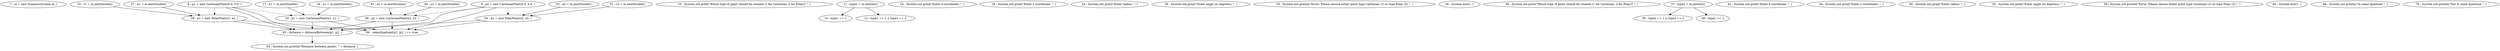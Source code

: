 digraph G {
"7 : in = new Scanner(System.in, )"
"8 : p1 = new CartesianPoint(0.0, 0.0, )"
"8 : p1 = new CartesianPoint(0.0, 0.0, )" -> "62 : distance = distanceBetween(p1, p2, )"
"8 : p1 = new CartesianPoint(0.0, 0.0, )" -> "64 : sameQuadrant(p1, p2, ) == true"
"8 : p1 = new CartesianPoint(0.0, 0.0, )" -> "28 : p1 = new PolarPoint(r1, a1, )" [style=dashed]
"8 : p1 = new CartesianPoint(0.0, 0.0, )" -> "20 : p1 = new CartesianPoint(x1, y1, )" [style=dashed]
"9 : p2 = new CartesianPoint(0.0, 0.0, )"
"9 : p2 = new CartesianPoint(0.0, 0.0, )" -> "62 : distance = distanceBetween(p1, p2, )"
"9 : p2 = new CartesianPoint(0.0, 0.0, )" -> "64 : sameQuadrant(p1, p2, ) == true"
"9 : p2 = new CartesianPoint(0.0, 0.0, )" -> "54 : p2 = new PolarPoint(r2, a2, )" [style=dashed]
"9 : p2 = new CartesianPoint(0.0, 0.0, )" -> "46 : p2 = new CartesianPoint(x2, y2, )" [style=dashed]
"10 : System.out.print(\"Which type of point should be created (1 for Cartesian, 2 for Polar)? \", )"
"11 : type1 = in.nextInt()"
"11 : type1 = in.nextInt()" -> "14 : type1 == 1"
"11 : type1 = in.nextInt()" -> "12 : type1 == 1 || type1 == 2"
"12 : type1 == 1 || type1 == 2"
"14 : type1 == 1"
"16 : System.out.print(\"Enter x-coordinate: \", )"
"17 : x1 = in.nextDouble()"
"17 : x1 = in.nextDouble()" -> "20 : p1 = new CartesianPoint(x1, y1, )"
"18 : System.out.print(\"Enter y-coordinate: \", )"
"19 : y1 = in.nextDouble()"
"19 : y1 = in.nextDouble()" -> "20 : p1 = new CartesianPoint(x1, y1, )"
"20 : p1 = new CartesianPoint(x1, y1, )"
"20 : p1 = new CartesianPoint(x1, y1, )" -> "62 : distance = distanceBetween(p1, p2, )"
"20 : p1 = new CartesianPoint(x1, y1, )" -> "64 : sameQuadrant(p1, p2, ) == true"
"24 : System.out.print(\"Enter radius: \", )"
"25 : r1 = in.nextDouble()"
"25 : r1 = in.nextDouble()" -> "28 : p1 = new PolarPoint(r1, a1, )"
"26 : System.out.print(\"Enter angle (in degrees): \", )"
"27 : a1 = in.nextDouble()"
"27 : a1 = in.nextDouble()" -> "28 : p1 = new PolarPoint(r1, a1, )"
"28 : p1 = new PolarPoint(r1, a1, )"
"28 : p1 = new PolarPoint(r1, a1, )" -> "62 : distance = distanceBetween(p1, p2, )"
"28 : p1 = new PolarPoint(r1, a1, )" -> "64 : sameQuadrant(p1, p2, ) == true"
"33 : System.out.println(\"Error: Please choose either point type Cartesian (1) or type Polar (2).\", )"
"34 : System.exit(1, )"
"36 : System.out.print(\"Which type of point should be created (1 for Cartesian, 2 for Polar)? \", )"
"37 : type2 = in.nextInt()"
"37 : type2 = in.nextInt()" -> "38 : type2 == 1 || type2 == 2"
"37 : type2 = in.nextInt()" -> "40 : type2 == 1"
"38 : type2 == 1 || type2 == 2"
"40 : type2 == 1"
"42 : System.out.print(\"Enter x-coordinate: \", )"
"43 : x2 = in.nextDouble()"
"43 : x2 = in.nextDouble()" -> "46 : p2 = new CartesianPoint(x2, y2, )"
"44 : System.out.print(\"Enter y-coordinate: \", )"
"45 : y2 = in.nextDouble()"
"45 : y2 = in.nextDouble()" -> "46 : p2 = new CartesianPoint(x2, y2, )"
"46 : p2 = new CartesianPoint(x2, y2, )"
"46 : p2 = new CartesianPoint(x2, y2, )" -> "62 : distance = distanceBetween(p1, p2, )"
"46 : p2 = new CartesianPoint(x2, y2, )" -> "64 : sameQuadrant(p1, p2, ) == true"
"50 : System.out.print(\"Enter radius: \", )"
"51 : r2 = in.nextDouble()"
"51 : r2 = in.nextDouble()" -> "54 : p2 = new PolarPoint(r2, a2, )"
"52 : System.out.print(\"Enter angle (in degrees): \", )"
"53 : a2 = in.nextDouble()"
"53 : a2 = in.nextDouble()" -> "54 : p2 = new PolarPoint(r2, a2, )"
"54 : p2 = new PolarPoint(r2, a2, )"
"54 : p2 = new PolarPoint(r2, a2, )" -> "62 : distance = distanceBetween(p1, p2, )"
"54 : p2 = new PolarPoint(r2, a2, )" -> "64 : sameQuadrant(p1, p2, ) == true"
"59 : System.out.println(\"Error: Please choose either point type Cartesian (1) or type Polar (2).\", )"
"60 : System.exit(1, )"
"62 : distance = distanceBetween(p1, p2, )"
"62 : distance = distanceBetween(p1, p2, )" -> "63 : System.out.println(\"Distance between points: \" + distance, )"
"63 : System.out.println(\"Distance between points: \" + distance, )"
"64 : sameQuadrant(p1, p2, ) == true"
"66 : System.out.println(\"In same quadrant.\", )"
"70 : System.out.println(\"Not in same quadrant.\", )"
}